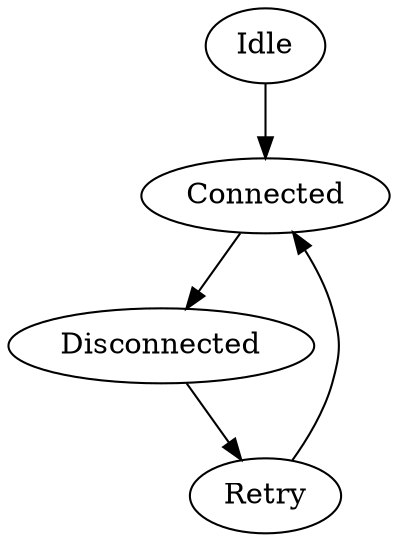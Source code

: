 digraph G {
	Idle -> Connected;
	Connected -> Disconnected;
	Disconnected -> Retry;
	Retry -> Connected; 
}
